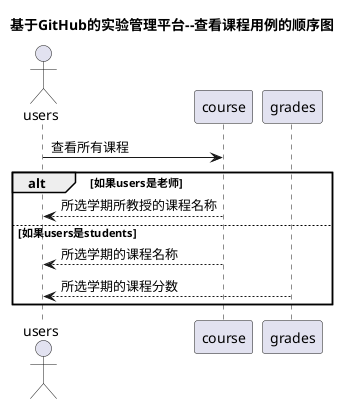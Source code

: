 @startuml
title 基于GitHub的实验管理平台--查看课程用例的顺序图
actor users
users -> course: 查看所有课程
alt 如果users是老师
	course --> users:所选学期所教授的课程名称
else 如果users是students
    course --> users:所选学期的课程名称
    grades --> users:所选学期的课程分数
end
@enduml